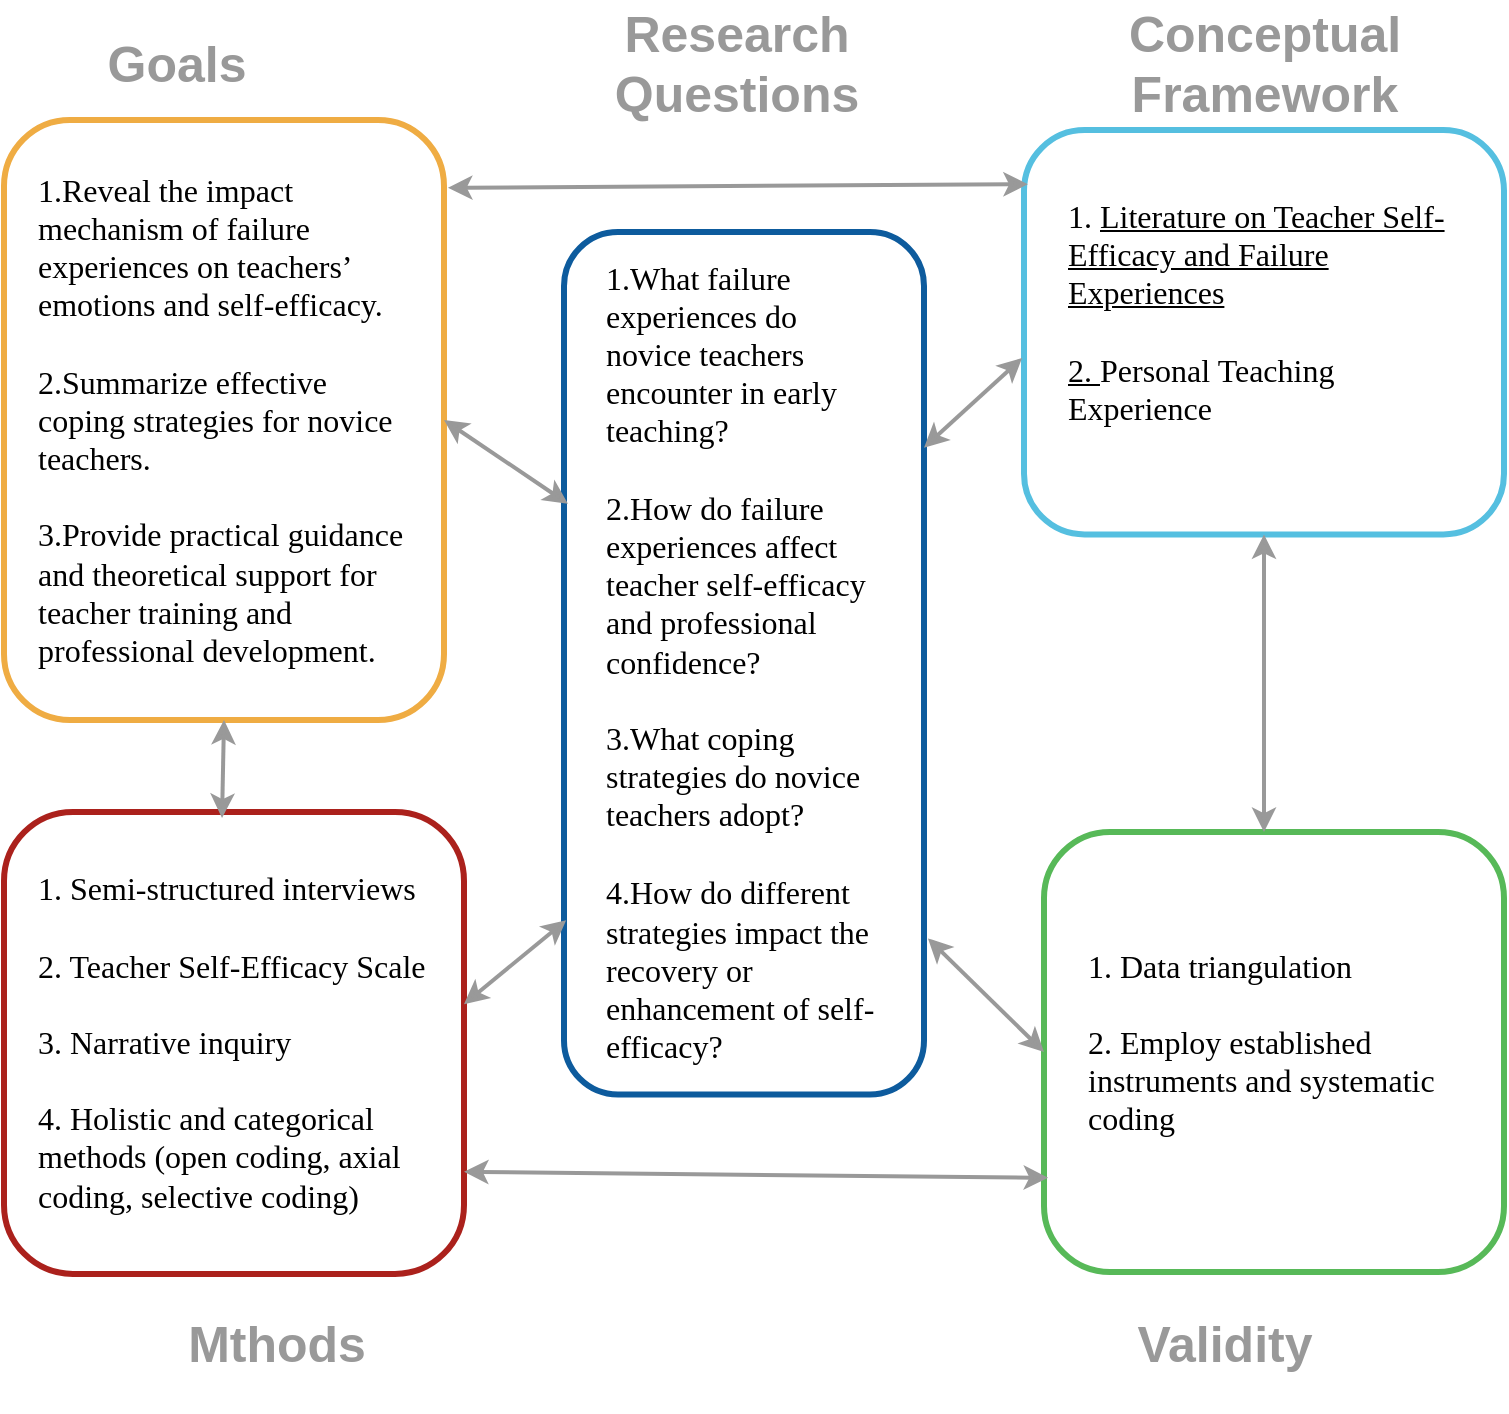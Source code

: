 <mxfile version="26.1.1">
  <diagram name="Page-1" id="_ISkt7B0wOQ3aFmSWoyG">
    <mxGraphModel dx="975" dy="1819" grid="1" gridSize="10" guides="1" tooltips="1" connect="1" arrows="1" fold="1" page="1" pageScale="1" pageWidth="827" pageHeight="1169" math="0" shadow="0">
      <root>
        <mxCell id="0" />
        <mxCell id="1" parent="0" />
        <mxCell id="WIQ-WVLzsetyJ84mRcnb-2" value="" style="group" vertex="1" connectable="0" parent="1">
          <mxGeometry x="310" y="80" width="180" height="450" as="geometry" />
        </mxCell>
        <mxCell id="WIQ-WVLzsetyJ84mRcnb-3" value="" style="rounded=1;whiteSpace=wrap;html=1;labelPosition=center;verticalLabelPosition=middle;align=left;verticalAlign=middle;textDirection=ltr;spacing=1;fontFamily=Times New Roman;strokeWidth=3;movable=1;resizable=1;rotatable=1;deletable=1;editable=1;locked=0;connectable=1;strokeColor=light-dark(#0d5b9d, #ededed);" vertex="1" parent="WIQ-WVLzsetyJ84mRcnb-2">
          <mxGeometry width="180" height="431.25" as="geometry" />
        </mxCell>
        <mxCell id="WIQ-WVLzsetyJ84mRcnb-4" value="&lt;p style=&quot;margin: 0cm; font-size: 12pt; font-family: &amp;quot;Times New Roman&amp;quot;, serif;&quot; class=&quot;MsoNormal&quot;&gt;&lt;span style=&quot;&quot; lang=&quot;EN-US&quot;&gt;1.What failure experiences do novice teachers encounter in early teaching?&lt;/span&gt;&lt;/p&gt;&lt;p style=&quot;margin: 0cm; font-size: 12pt; font-family: &amp;quot;Times New Roman&amp;quot;, serif;&quot; class=&quot;MsoNormal&quot;&gt;&lt;span style=&quot;&quot; lang=&quot;EN-US&quot;&gt;&lt;br&gt;&lt;/span&gt;&lt;/p&gt;&lt;p style=&quot;margin: 0cm; font-size: 12pt; font-family: &amp;quot;Times New Roman&amp;quot;, serif;&quot; class=&quot;MsoNormal&quot;&gt;&lt;span lang=&quot;EN-US&quot;&gt;2.How do failure experiences affect teacher self-efficacy and professional confidence?&lt;/span&gt;&lt;/p&gt;&lt;p style=&quot;margin: 0cm; font-size: 12pt; font-family: &amp;quot;Times New Roman&amp;quot;, serif;&quot; class=&quot;MsoNormal&quot;&gt;&lt;span lang=&quot;EN-US&quot;&gt;&lt;br&gt;&lt;/span&gt;&lt;/p&gt;&lt;p style=&quot;margin: 0cm 0cm 0px; font-size: 12pt; font-family: &amp;quot;Times New Roman&amp;quot;, serif; padding-bottom: 20px;&quot; class=&quot;MsoNormal&quot;&gt;&lt;span lang=&quot;EN-US&quot;&gt;3.What coping strategies do novice teachers adopt?&lt;/span&gt;&lt;/p&gt;&lt;p style=&quot;margin: 0cm 0cm 0px; font-size: 12pt; font-family: &amp;quot;Times New Roman&amp;quot;, serif; padding-bottom: 20px;&quot; class=&quot;MsoNormal&quot;&gt;&lt;span style=&quot;font-size: 12pt; background-color: transparent; color: light-dark(rgb(0, 0, 0), rgb(255, 255, 255));&quot;&gt;4.How do different strategies impact the recovery or enhancement of self-efficacy?&lt;/span&gt;&lt;/p&gt;" style="text;html=1;align=left;verticalAlign=middle;whiteSpace=wrap;rounded=0;fontSize=15;movable=1;resizable=1;rotatable=1;deletable=1;editable=1;locked=0;connectable=1;" vertex="1" parent="WIQ-WVLzsetyJ84mRcnb-2">
          <mxGeometry x="18.947" width="142.105" height="450" as="geometry" />
        </mxCell>
        <mxCell id="WIQ-WVLzsetyJ84mRcnb-5" value="" style="rounded=1;whiteSpace=wrap;html=1;labelPosition=center;verticalLabelPosition=middle;align=left;verticalAlign=middle;textDirection=ltr;spacing=1;fontFamily=Times New Roman;strokeWidth=3;movable=1;resizable=1;rotatable=1;deletable=1;editable=1;locked=0;connectable=1;strokeColor=light-dark(#EFAC43,#EDEDED);" vertex="1" parent="1">
          <mxGeometry x="30" y="24" width="220" height="300" as="geometry" />
        </mxCell>
        <mxCell id="WIQ-WVLzsetyJ84mRcnb-6" value="&lt;p style=&quot;margin: 0cm; font-size: 12pt; font-family: &amp;quot;Times New Roman&amp;quot;, serif;&quot; class=&quot;MsoNormal&quot;&gt;1.Reveal the impact mechanism of failure experiences on teachers’ emotions and self-efficacy.&lt;/p&gt;&lt;p style=&quot;margin: 0cm; font-size: 12pt; font-family: &amp;quot;Times New Roman&amp;quot;, serif;&quot; class=&quot;MsoNormal&quot;&gt;&lt;br&gt;&lt;/p&gt;&lt;p style=&quot;margin: 0cm; font-size: 12pt; font-family: &amp;quot;Times New Roman&amp;quot;, serif;&quot; class=&quot;MsoNormal&quot;&gt;2.Summarize effective coping strategies for novice teachers.&lt;/p&gt;&lt;p style=&quot;margin: 0cm; font-size: 12pt; font-family: &amp;quot;Times New Roman&amp;quot;, serif;&quot; class=&quot;MsoNormal&quot;&gt;&lt;br&gt;&lt;/p&gt;&lt;p style=&quot;margin: 0cm; font-size: 12pt; font-family: &amp;quot;Times New Roman&amp;quot;, serif;&quot; class=&quot;MsoNormal&quot;&gt;3.Provide practical guidance and theoretical support for teacher training and professional development.&lt;i&gt;&lt;/i&gt;&lt;/p&gt;" style="text;html=1;align=left;verticalAlign=middle;whiteSpace=wrap;rounded=0;fontSize=15;movable=1;resizable=1;rotatable=1;deletable=1;editable=1;locked=0;connectable=1;" vertex="1" parent="1">
          <mxGeometry x="45" y="29" width="190" height="290" as="geometry" />
        </mxCell>
        <mxCell id="WIQ-WVLzsetyJ84mRcnb-8" value="" style="group" vertex="1" connectable="0" parent="1">
          <mxGeometry x="60" y="370" width="230" height="300" as="geometry" />
        </mxCell>
        <mxCell id="WIQ-WVLzsetyJ84mRcnb-9" value="" style="rounded=1;whiteSpace=wrap;html=1;labelPosition=center;verticalLabelPosition=middle;align=left;verticalAlign=middle;textDirection=ltr;spacing=1;fontFamily=Times New Roman;strokeWidth=3;movable=1;resizable=1;rotatable=1;deletable=1;editable=1;locked=0;connectable=1;strokeColor=light-dark(#AB211C,#EDEDED);" vertex="1" parent="WIQ-WVLzsetyJ84mRcnb-8">
          <mxGeometry x="-30" width="230.0" height="230.958" as="geometry" />
        </mxCell>
        <mxCell id="WIQ-WVLzsetyJ84mRcnb-11" value="&lt;p style=&quot;margin: 0cm; font-size: 12pt; font-family: &amp;quot;Times New Roman&amp;quot;, serif;&quot; class=&quot;MsoNormal&quot;&gt;&lt;span style=&quot;&quot; lang=&quot;EN-US&quot;&gt;1. Semi-structured interviews&lt;/span&gt;&lt;/p&gt;&lt;p style=&quot;margin: 0cm; font-size: 12pt; font-family: &amp;quot;Times New Roman&amp;quot;, serif;&quot; class=&quot;MsoNormal&quot;&gt;&lt;span style=&quot;&quot; lang=&quot;EN-US&quot;&gt;&lt;br&gt;&lt;/span&gt;&lt;/p&gt;&lt;p style=&quot;margin: 0cm; font-size: 12pt; font-family: &amp;quot;Times New Roman&amp;quot;, serif;&quot; class=&quot;MsoNormal&quot;&gt;&lt;span lang=&quot;EN-US&quot;&gt;2. Teacher Self-Efficacy Scale&lt;/span&gt;&lt;/p&gt;&lt;p style=&quot;margin: 0cm; font-size: 12pt; font-family: &amp;quot;Times New Roman&amp;quot;, serif;&quot; class=&quot;MsoNormal&quot;&gt;&lt;span lang=&quot;EN-US&quot;&gt;&lt;br&gt;&lt;/span&gt;&lt;/p&gt;&lt;p style=&quot;margin: 0cm; font-size: 12pt; font-family: &amp;quot;Times New Roman&amp;quot;, serif;&quot; class=&quot;MsoNormal&quot;&gt;&lt;span lang=&quot;EN-US&quot;&gt;3. Narrative inquiry&lt;/span&gt;&lt;/p&gt;&lt;p style=&quot;margin: 0cm; font-size: 12pt; font-family: &amp;quot;Times New Roman&amp;quot;, serif;&quot; class=&quot;MsoNormal&quot;&gt;&lt;span lang=&quot;EN-US&quot;&gt;&lt;br&gt;&lt;/span&gt;&lt;/p&gt;&lt;p style=&quot;margin: 0cm; font-size: 12pt; font-family: &amp;quot;Times New Roman&amp;quot;, serif;&quot; class=&quot;MsoNormal&quot;&gt;&lt;span style=&quot;&quot; lang=&quot;EN-US&quot;&gt;4. Holistic and categorical methods (open coding, axial coding, selective coding)&lt;i&gt;&lt;/i&gt;&lt;/span&gt;&lt;/p&gt;" style="text;html=1;align=left;verticalAlign=middle;whiteSpace=wrap;rounded=0;fontSize=15;movable=1;resizable=1;rotatable=1;deletable=1;editable=1;locked=0;connectable=1;" vertex="1" parent="WIQ-WVLzsetyJ84mRcnb-8">
          <mxGeometry x="-15" y="25.48" width="200" height="180" as="geometry" />
        </mxCell>
        <mxCell id="WIQ-WVLzsetyJ84mRcnb-27" value="&lt;font style=&quot;font-size: 25px;&quot;&gt;&lt;b&gt;Mthods&lt;/b&gt;&lt;/font&gt;" style="text;html=1;align=center;verticalAlign=middle;whiteSpace=wrap;rounded=0;fontColor=#999999;fontFamily=Helvetica;" vertex="1" parent="WIQ-WVLzsetyJ84mRcnb-8">
          <mxGeometry x="60.0" y="250" width="92.593" height="29" as="geometry" />
        </mxCell>
        <mxCell id="WIQ-WVLzsetyJ84mRcnb-12" value="" style="group" vertex="1" connectable="0" parent="1">
          <mxGeometry x="540" y="29" width="240" height="211" as="geometry" />
        </mxCell>
        <mxCell id="WIQ-WVLzsetyJ84mRcnb-13" value="" style="rounded=1;whiteSpace=wrap;html=1;labelPosition=center;verticalLabelPosition=middle;align=left;verticalAlign=middle;textDirection=ltr;spacing=1;fontFamily=Times New Roman;strokeWidth=3;movable=1;resizable=1;rotatable=1;deletable=1;editable=1;locked=0;connectable=1;strokeColor=light-dark(#55BFE0,#EDEDED);" vertex="1" parent="WIQ-WVLzsetyJ84mRcnb-12">
          <mxGeometry width="240" height="202.208" as="geometry" />
        </mxCell>
        <mxCell id="WIQ-WVLzsetyJ84mRcnb-19" value="&lt;p style=&quot;margin: 0cm; font-size: 12pt; font-family: &amp;quot;Times New Roman&amp;quot;, serif;&quot; class=&quot;MsoNormal&quot;&gt;1.&amp;nbsp;&lt;a style=&quot;font-size: 12pt; background-color: transparent; color: light-dark(rgb(0, 0, 0), rgb(255, 255, 255));&quot; name=&quot;OLE_LINK11&quot;&gt;Literature on Teacher Self-Efficacy and Failure Experiences&lt;/a&gt;&lt;/p&gt;&lt;p style=&quot;margin: 0cm; font-size: 12pt; font-family: &amp;quot;Times New Roman&amp;quot;, serif;&quot; class=&quot;MsoNormal&quot;&gt;&lt;a style=&quot;font-size: 12pt; background-color: transparent; color: light-dark(rgb(0, 0, 0), rgb(255, 255, 255));&quot; name=&quot;OLE_LINK11&quot;&gt;&lt;br&gt;&lt;/a&gt;&lt;/p&gt;&lt;p style=&quot;margin: 0cm; font-size: 12pt; font-family: &amp;quot;Times New Roman&amp;quot;, serif;&quot; class=&quot;MsoNormal&quot;&gt;&lt;a style=&quot;font-size: 12pt; background-color: transparent; color: light-dark(rgb(0, 0, 0), rgb(255, 255, 255));&quot; name=&quot;OLE_LINK11&quot;&gt;2.&amp;nbsp;&lt;/a&gt;&lt;span style=&quot;font-size: 12pt; background-color: transparent; color: light-dark(rgb(0, 0, 0), rgb(255, 255, 255));&quot;&gt;Personal Teaching Experience&lt;/span&gt;&lt;/p&gt;&lt;p style=&quot;margin: 0cm; font-size: 12pt; font-family: &amp;quot;Times New Roman&amp;quot;, serif;&quot; class=&quot;MsoNormal&quot;&gt;&lt;i&gt;&lt;/i&gt;&lt;/p&gt;&lt;p style=&quot;margin: 0cm; font-size: 12pt; font-family: &amp;quot;Times New Roman&amp;quot;, serif;&quot; class=&quot;MsoNormal&quot;&gt;&lt;a name=&quot;OLE_LINK11&quot;&gt;&lt;i&gt;&lt;/i&gt;&lt;/a&gt;&lt;/p&gt;&lt;p style=&quot;margin: 0cm; font-size: 12pt; font-family: &amp;quot;Times New Roman&amp;quot;, serif;&quot; class=&quot;MsoNormal&quot;&gt;&lt;i&gt;&lt;/i&gt;&lt;/p&gt;" style="text;html=1;align=left;verticalAlign=middle;whiteSpace=wrap;rounded=0;fontSize=15;movable=1;resizable=1;rotatable=1;deletable=1;editable=1;locked=0;connectable=1;" vertex="1" parent="WIQ-WVLzsetyJ84mRcnb-12">
          <mxGeometry x="20" y="1" width="200" height="180" as="geometry" />
        </mxCell>
        <mxCell id="WIQ-WVLzsetyJ84mRcnb-15" value="" style="group" vertex="1" connectable="0" parent="1">
          <mxGeometry x="530" y="350" width="230" height="270" as="geometry" />
        </mxCell>
        <mxCell id="WIQ-WVLzsetyJ84mRcnb-16" value="" style="rounded=1;whiteSpace=wrap;html=1;labelPosition=center;verticalLabelPosition=middle;align=left;verticalAlign=middle;textDirection=ltr;spacing=1;fontFamily=Times New Roman;strokeWidth=3;movable=1;resizable=1;rotatable=1;deletable=1;editable=1;locked=0;connectable=1;strokeColor=#57B958;" vertex="1" parent="WIQ-WVLzsetyJ84mRcnb-15">
          <mxGeometry x="20" y="30" width="230" height="220" as="geometry" />
        </mxCell>
        <mxCell id="WIQ-WVLzsetyJ84mRcnb-18" value="&lt;p style=&quot;margin: 0cm; font-size: 12pt; font-family: &amp;quot;Times New Roman&amp;quot;, serif;&quot; class=&quot;MsoNormal&quot;&gt;1. Data triangulation&lt;/p&gt;&lt;p style=&quot;margin: 0cm; font-size: 12pt; font-family: &amp;quot;Times New Roman&amp;quot;, serif;&quot; class=&quot;MsoNormal&quot;&gt;&lt;br&gt;&lt;/p&gt;&lt;p style=&quot;margin: 0cm; font-size: 12pt; font-family: &amp;quot;Times New Roman&amp;quot;, serif;&quot; class=&quot;MsoNormal&quot;&gt;2.&amp;nbsp;&lt;span style=&quot;font-size: 12pt; background-color: transparent; color: light-dark(rgb(0, 0, 0), rgb(255, 255, 255));&quot;&gt;Employ established instruments and systematic coding&lt;/span&gt;&lt;/p&gt;&lt;p style=&quot;margin: 0cm; font-size: 12pt; font-family: &amp;quot;Times New Roman&amp;quot;, serif;&quot; class=&quot;MsoNormal&quot;&gt;&lt;i&gt;&lt;/i&gt;&lt;/p&gt;" style="text;html=1;align=left;verticalAlign=middle;whiteSpace=wrap;rounded=0;fontSize=15;movable=1;resizable=1;rotatable=1;deletable=1;editable=1;locked=0;connectable=1;" vertex="1" parent="WIQ-WVLzsetyJ84mRcnb-15">
          <mxGeometry x="40" y="45.48" width="200" height="180" as="geometry" />
        </mxCell>
        <mxCell id="WIQ-WVLzsetyJ84mRcnb-24" value="&lt;span style=&quot;font-size: 25px;&quot;&gt;&lt;b&gt;Research&lt;br&gt;Questions&lt;/b&gt;&lt;/span&gt;" style="text;html=1;align=center;verticalAlign=middle;whiteSpace=wrap;rounded=0;fontColor=#999999;fontFamily=Helvetica;" vertex="1" parent="1">
          <mxGeometry x="350.0" y="-20" width="92.593" height="29" as="geometry" />
        </mxCell>
        <mxCell id="WIQ-WVLzsetyJ84mRcnb-25" value="&lt;font style=&quot;font-size: 25px;&quot;&gt;&lt;b&gt;Conceptual&lt;br&gt;Framework&lt;/b&gt;&lt;/font&gt;" style="text;html=1;align=center;verticalAlign=middle;whiteSpace=wrap;rounded=0;fontColor=#999999;fontFamily=Helvetica;" vertex="1" parent="1">
          <mxGeometry x="613.7" y="-20" width="92.593" height="29" as="geometry" />
        </mxCell>
        <mxCell id="WIQ-WVLzsetyJ84mRcnb-26" value="&lt;font style=&quot;font-size: 25px;&quot;&gt;&lt;b&gt;Goals&lt;/b&gt;&lt;/font&gt;" style="text;html=1;align=center;verticalAlign=middle;whiteSpace=wrap;rounded=0;fontColor=#999999;fontFamily=Helvetica;" vertex="1" parent="1">
          <mxGeometry x="70.0" y="-20" width="92.593" height="29" as="geometry" />
        </mxCell>
        <mxCell id="WIQ-WVLzsetyJ84mRcnb-28" value="&lt;font style=&quot;font-size: 25px;&quot;&gt;&lt;b&gt;Validity&lt;/b&gt;&lt;/font&gt;" style="text;html=1;align=center;verticalAlign=middle;whiteSpace=wrap;rounded=0;fontColor=#999999;fontFamily=Helvetica;" vertex="1" parent="1">
          <mxGeometry x="593.7" y="620" width="92.593" height="29" as="geometry" />
        </mxCell>
        <mxCell id="WIQ-WVLzsetyJ84mRcnb-29" value="" style="endArrow=classic;startArrow=classic;html=1;rounded=0;entryX=0.008;entryY=0.134;entryDx=0;entryDy=0;entryPerimeter=0;exitX=1.009;exitY=0.113;exitDx=0;exitDy=0;exitPerimeter=0;strokeWidth=2;strokeColor=#999999;" edge="1" parent="1" source="WIQ-WVLzsetyJ84mRcnb-5" target="WIQ-WVLzsetyJ84mRcnb-13">
          <mxGeometry width="50" height="50" relative="1" as="geometry">
            <mxPoint x="410" y="220" as="sourcePoint" />
            <mxPoint x="460" y="170" as="targetPoint" />
          </mxGeometry>
        </mxCell>
        <mxCell id="WIQ-WVLzsetyJ84mRcnb-30" value="" style="endArrow=classic;startArrow=classic;html=1;rounded=0;entryX=0.009;entryY=0.786;entryDx=0;entryDy=0;exitX=1;exitY=0.779;exitDx=0;exitDy=0;exitPerimeter=0;strokeWidth=2;strokeColor=#999999;entryPerimeter=0;" edge="1" parent="1" source="WIQ-WVLzsetyJ84mRcnb-9" target="WIQ-WVLzsetyJ84mRcnb-16">
          <mxGeometry width="50" height="50" relative="1" as="geometry">
            <mxPoint x="290" y="552" as="sourcePoint" />
            <mxPoint x="530" y="550" as="targetPoint" />
          </mxGeometry>
        </mxCell>
        <mxCell id="WIQ-WVLzsetyJ84mRcnb-31" value="" style="endArrow=classic;startArrow=classic;html=1;rounded=0;entryX=0.474;entryY=0.013;entryDx=0;entryDy=0;entryPerimeter=0;exitX=0.5;exitY=1;exitDx=0;exitDy=0;strokeWidth=2;strokeColor=#999999;" edge="1" parent="1" source="WIQ-WVLzsetyJ84mRcnb-5" target="WIQ-WVLzsetyJ84mRcnb-9">
          <mxGeometry width="50" height="50" relative="1" as="geometry">
            <mxPoint x="272" y="78" as="sourcePoint" />
            <mxPoint x="512" y="76" as="targetPoint" />
          </mxGeometry>
        </mxCell>
        <mxCell id="WIQ-WVLzsetyJ84mRcnb-32" value="" style="endArrow=classic;startArrow=classic;html=1;rounded=0;strokeWidth=2;strokeColor=#999999;exitX=0.5;exitY=1;exitDx=0;exitDy=0;" edge="1" parent="1" source="WIQ-WVLzsetyJ84mRcnb-13">
          <mxGeometry width="50" height="50" relative="1" as="geometry">
            <mxPoint x="665" y="250" as="sourcePoint" />
            <mxPoint x="660" y="380" as="targetPoint" />
          </mxGeometry>
        </mxCell>
        <mxCell id="WIQ-WVLzsetyJ84mRcnb-33" value="" style="endArrow=classic;startArrow=classic;html=1;rounded=0;strokeWidth=2;strokeColor=#999999;exitX=1;exitY=0.5;exitDx=0;exitDy=0;entryX=0.011;entryY=0.315;entryDx=0;entryDy=0;entryPerimeter=0;" edge="1" parent="1" source="WIQ-WVLzsetyJ84mRcnb-5" target="WIQ-WVLzsetyJ84mRcnb-3">
          <mxGeometry width="50" height="50" relative="1" as="geometry">
            <mxPoint x="650" y="241" as="sourcePoint" />
            <mxPoint x="650" y="390" as="targetPoint" />
          </mxGeometry>
        </mxCell>
        <mxCell id="WIQ-WVLzsetyJ84mRcnb-34" value="" style="endArrow=classic;startArrow=classic;html=1;rounded=0;strokeWidth=2;strokeColor=#999999;exitX=1.011;exitY=0.819;exitDx=0;exitDy=0;entryX=0;entryY=0.5;entryDx=0;entryDy=0;exitPerimeter=0;" edge="1" parent="1" source="WIQ-WVLzsetyJ84mRcnb-3" target="WIQ-WVLzsetyJ84mRcnb-16">
          <mxGeometry width="50" height="50" relative="1" as="geometry">
            <mxPoint x="498" y="440" as="sourcePoint" />
            <mxPoint x="530" y="482" as="targetPoint" />
          </mxGeometry>
        </mxCell>
        <mxCell id="WIQ-WVLzsetyJ84mRcnb-35" value="" style="endArrow=classic;startArrow=classic;html=1;rounded=0;strokeWidth=2;strokeColor=#999999;exitX=1;exitY=0.25;exitDx=0;exitDy=0;entryX=-0.004;entryY=0.564;entryDx=0;entryDy=0;entryPerimeter=0;" edge="1" parent="1" source="WIQ-WVLzsetyJ84mRcnb-3" target="WIQ-WVLzsetyJ84mRcnb-13">
          <mxGeometry width="50" height="50" relative="1" as="geometry">
            <mxPoint x="502" y="443" as="sourcePoint" />
            <mxPoint x="500" y="170" as="targetPoint" />
          </mxGeometry>
        </mxCell>
        <mxCell id="WIQ-WVLzsetyJ84mRcnb-36" value="" style="endArrow=classic;startArrow=classic;html=1;rounded=0;strokeWidth=2;strokeColor=#999999;exitX=0.006;exitY=0.798;exitDx=0;exitDy=0;entryX=1;entryY=0.416;entryDx=0;entryDy=0;exitPerimeter=0;entryPerimeter=0;" edge="1" parent="1" source="WIQ-WVLzsetyJ84mRcnb-3" target="WIQ-WVLzsetyJ84mRcnb-9">
          <mxGeometry width="50" height="50" relative="1" as="geometry">
            <mxPoint x="502" y="443" as="sourcePoint" />
            <mxPoint x="540" y="500" as="targetPoint" />
          </mxGeometry>
        </mxCell>
      </root>
    </mxGraphModel>
  </diagram>
</mxfile>
